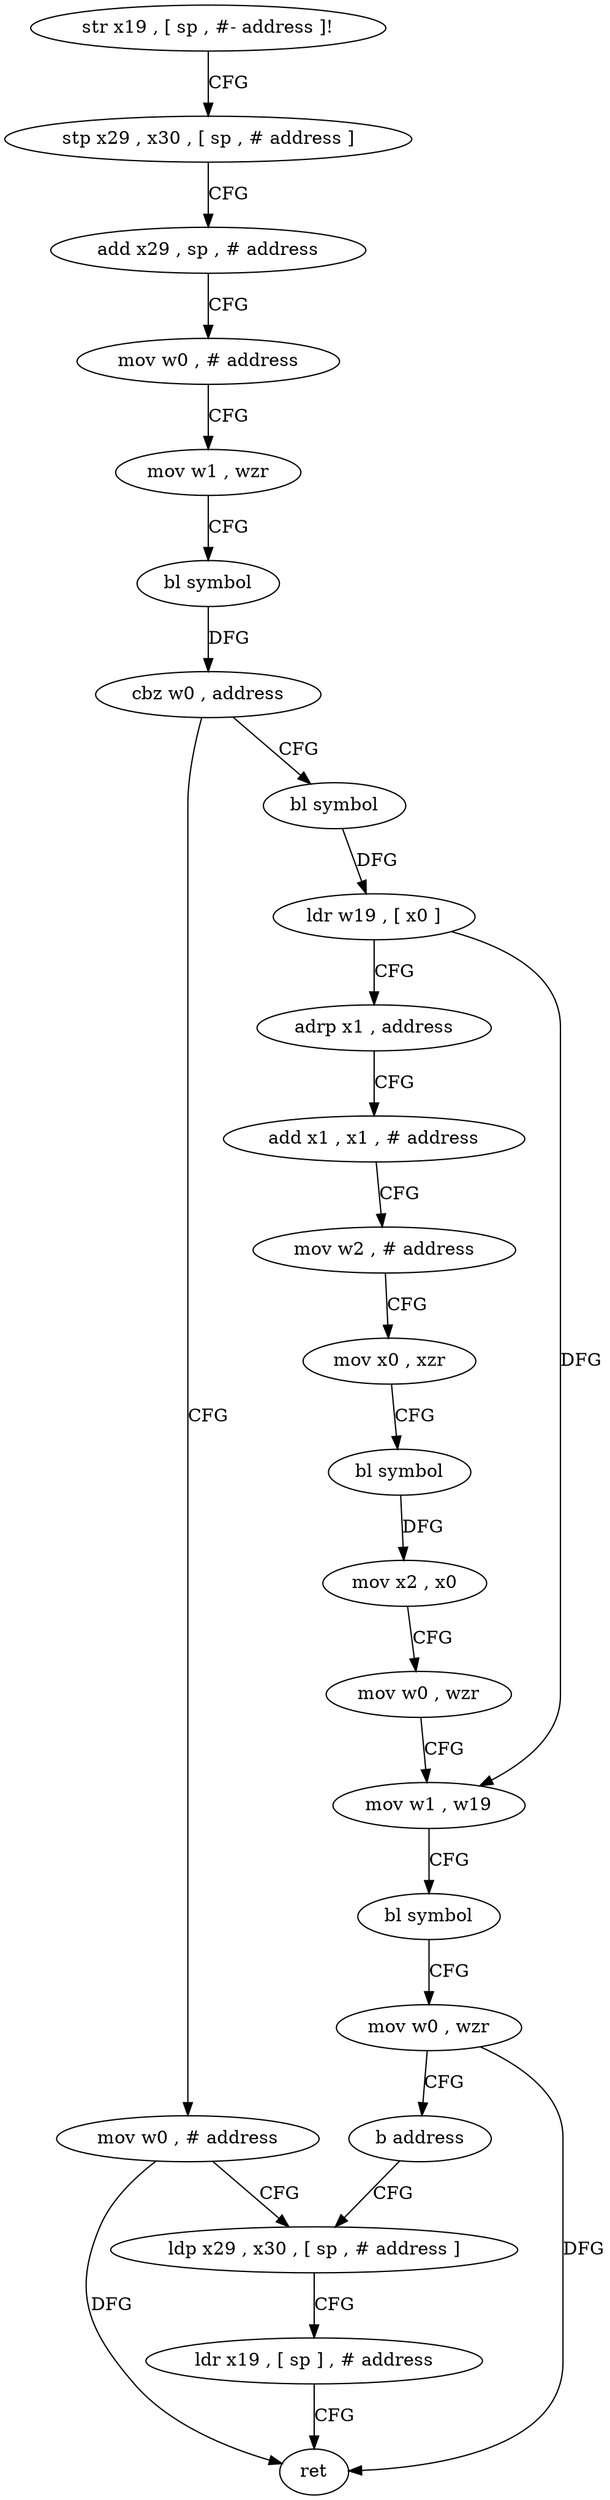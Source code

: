 digraph "func" {
"4204472" [label = "str x19 , [ sp , #- address ]!" ]
"4204476" [label = "stp x29 , x30 , [ sp , # address ]" ]
"4204480" [label = "add x29 , sp , # address" ]
"4204484" [label = "mov w0 , # address" ]
"4204488" [label = "mov w1 , wzr" ]
"4204492" [label = "bl symbol" ]
"4204496" [label = "cbz w0 , address" ]
"4204552" [label = "mov w0 , # address" ]
"4204500" [label = "bl symbol" ]
"4204556" [label = "ldp x29 , x30 , [ sp , # address ]" ]
"4204504" [label = "ldr w19 , [ x0 ]" ]
"4204508" [label = "adrp x1 , address" ]
"4204512" [label = "add x1 , x1 , # address" ]
"4204516" [label = "mov w2 , # address" ]
"4204520" [label = "mov x0 , xzr" ]
"4204524" [label = "bl symbol" ]
"4204528" [label = "mov x2 , x0" ]
"4204532" [label = "mov w0 , wzr" ]
"4204536" [label = "mov w1 , w19" ]
"4204540" [label = "bl symbol" ]
"4204544" [label = "mov w0 , wzr" ]
"4204548" [label = "b address" ]
"4204560" [label = "ldr x19 , [ sp ] , # address" ]
"4204564" [label = "ret" ]
"4204472" -> "4204476" [ label = "CFG" ]
"4204476" -> "4204480" [ label = "CFG" ]
"4204480" -> "4204484" [ label = "CFG" ]
"4204484" -> "4204488" [ label = "CFG" ]
"4204488" -> "4204492" [ label = "CFG" ]
"4204492" -> "4204496" [ label = "DFG" ]
"4204496" -> "4204552" [ label = "CFG" ]
"4204496" -> "4204500" [ label = "CFG" ]
"4204552" -> "4204556" [ label = "CFG" ]
"4204552" -> "4204564" [ label = "DFG" ]
"4204500" -> "4204504" [ label = "DFG" ]
"4204556" -> "4204560" [ label = "CFG" ]
"4204504" -> "4204508" [ label = "CFG" ]
"4204504" -> "4204536" [ label = "DFG" ]
"4204508" -> "4204512" [ label = "CFG" ]
"4204512" -> "4204516" [ label = "CFG" ]
"4204516" -> "4204520" [ label = "CFG" ]
"4204520" -> "4204524" [ label = "CFG" ]
"4204524" -> "4204528" [ label = "DFG" ]
"4204528" -> "4204532" [ label = "CFG" ]
"4204532" -> "4204536" [ label = "CFG" ]
"4204536" -> "4204540" [ label = "CFG" ]
"4204540" -> "4204544" [ label = "CFG" ]
"4204544" -> "4204548" [ label = "CFG" ]
"4204544" -> "4204564" [ label = "DFG" ]
"4204548" -> "4204556" [ label = "CFG" ]
"4204560" -> "4204564" [ label = "CFG" ]
}
